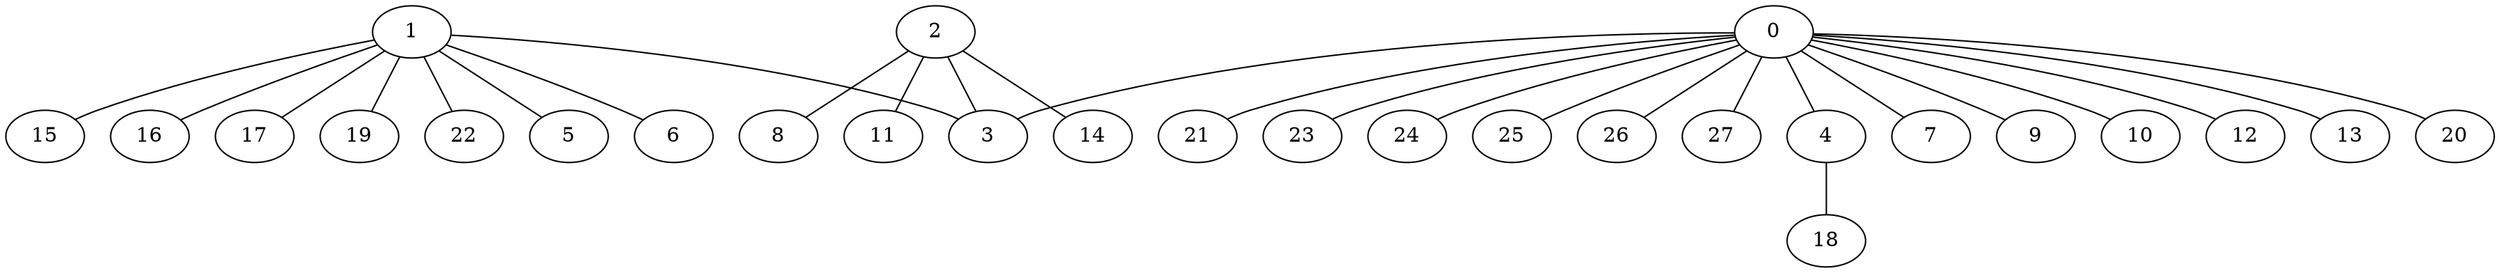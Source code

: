 graph {
	0
	1
	2
	3
	4
	5
	6
	7
	8
	9
	10
	11
	12
	13
	14
	15
	16
	17
	18
	19
	20
	21
	22
	23
	24
	25
	26
	27
	0 -- 3
	0 -- 4
	0 -- 7
	0 -- 9
	0 -- 10
	0 -- 12
	0 -- 13
	0 -- 20
	0 -- 21
	0 -- 23
	0 -- 24
	0 -- 25
	0 -- 26
	0 -- 27
	1 -- 3
	1 -- 5
	1 -- 6
	1 -- 15
	1 -- 16
	1 -- 17
	1 -- 19
	1 -- 22
	2 -- 3
	2 -- 8
	2 -- 11
	2 -- 14
	4 -- 18
}
